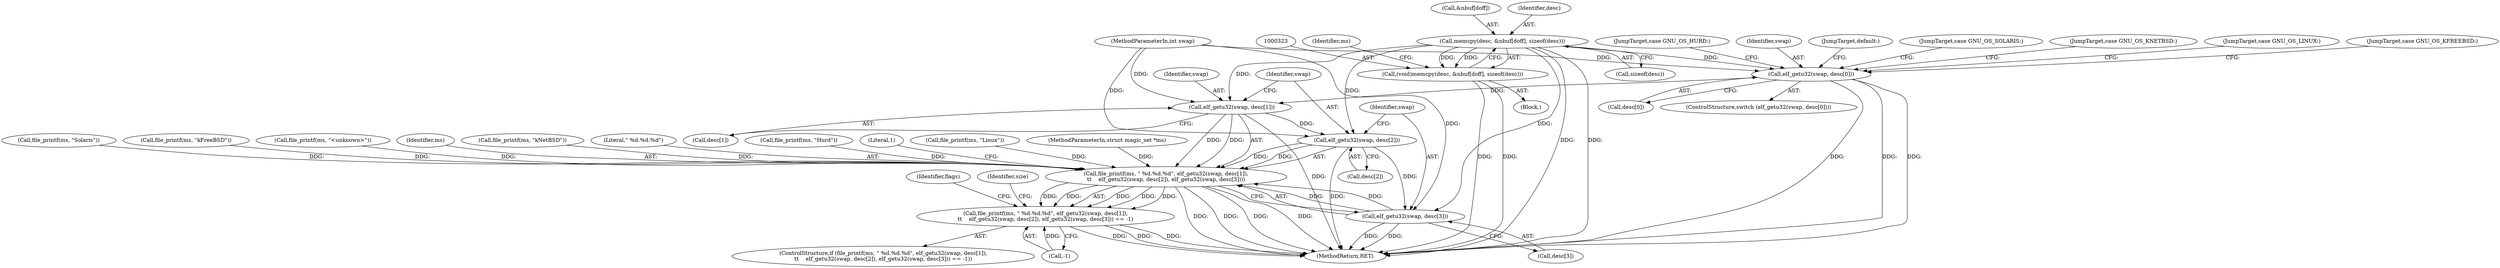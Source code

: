 digraph "0_file_b4c01141e5367f247b84dcaf6aefbb4e741842b8@API" {
"1000324" [label="(Call,memcpy(desc, &nbuf[doff], sizeof(desc)))"];
"1000322" [label="(Call,(void)memcpy(desc, &nbuf[doff], sizeof(desc)))"];
"1000342" [label="(Call,elf_getu32(swap, desc[0]))"];
"1000418" [label="(Call,elf_getu32(swap, desc[1]))"];
"1000415" [label="(Call,file_printf(ms, \" %d.%d.%d\", elf_getu32(swap, desc[1]),\n\t\t    elf_getu32(swap, desc[2]), elf_getu32(swap, desc[3])))"];
"1000414" [label="(Call,file_printf(ms, \" %d.%d.%d\", elf_getu32(swap, desc[1]),\n\t\t    elf_getu32(swap, desc[2]), elf_getu32(swap, desc[3])) == -1)"];
"1000423" [label="(Call,elf_getu32(swap, desc[2]))"];
"1000428" [label="(Call,elf_getu32(swap, desc[3]))"];
"1000423" [label="(Call,elf_getu32(swap, desc[2]))"];
"1000324" [label="(Call,memcpy(desc, &nbuf[doff], sizeof(desc)))"];
"1000403" [label="(JumpTarget,default:)"];
"1001237" [label="(MethodReturn,RET)"];
"1000430" [label="(Call,desc[3])"];
"1000373" [label="(Call,file_printf(ms, \"Solaris\"))"];
"1000370" [label="(JumpTarget,case GNU_OS_SOLARIS:)"];
"1000326" [label="(Call,&nbuf[doff])"];
"1000392" [label="(JumpTarget,case GNU_OS_KNETBSD:)"];
"1000384" [label="(Call,file_printf(ms, \"kFreeBSD\"))"];
"1000433" [label="(Call,-1)"];
"1000424" [label="(Identifier,swap)"];
"1000413" [label="(ControlStructure,if (file_printf(ms, \" %d.%d.%d\", elf_getu32(swap, desc[1]),\n\t\t    elf_getu32(swap, desc[2]), elf_getu32(swap, desc[3])) == -1))"];
"1000320" [label="(Block,)"];
"1000415" [label="(Call,file_printf(ms, \" %d.%d.%d\", elf_getu32(swap, desc[1]),\n\t\t    elf_getu32(swap, desc[2]), elf_getu32(swap, desc[3])))"];
"1000122" [label="(MethodParameterIn,int swap)"];
"1000425" [label="(Call,desc[2])"];
"1000406" [label="(Call,file_printf(ms, \"<unknown>\"))"];
"1000416" [label="(Identifier,ms)"];
"1000395" [label="(Call,file_printf(ms, \"kNetBSD\"))"];
"1000418" [label="(Call,elf_getu32(swap, desc[1]))"];
"1000330" [label="(Call,sizeof(desc))"];
"1000348" [label="(JumpTarget,case GNU_OS_LINUX:)"];
"1000322" [label="(Call,(void)memcpy(desc, &nbuf[doff], sizeof(desc)))"];
"1000439" [label="(Identifier,flags)"];
"1000417" [label="(Literal,\" %d.%d.%d\")"];
"1000419" [label="(Identifier,swap)"];
"1000429" [label="(Identifier,swap)"];
"1000381" [label="(JumpTarget,case GNU_OS_KFREEBSD:)"];
"1000359" [label="(JumpTarget,case GNU_OS_HURD:)"];
"1000344" [label="(Call,desc[0])"];
"1000341" [label="(ControlStructure,switch (elf_getu32(swap, desc[0])))"];
"1000428" [label="(Call,elf_getu32(swap, desc[3]))"];
"1000343" [label="(Identifier,swap)"];
"1000335" [label="(Identifier,ms)"];
"1000325" [label="(Identifier,desc)"];
"1000414" [label="(Call,file_printf(ms, \" %d.%d.%d\", elf_getu32(swap, desc[1]),\n\t\t    elf_getu32(swap, desc[2]), elf_getu32(swap, desc[3])) == -1)"];
"1000362" [label="(Call,file_printf(ms, \"Hurd\"))"];
"1000436" [label="(Identifier,size)"];
"1000434" [label="(Literal,1)"];
"1000351" [label="(Call,file_printf(ms, \"Linux\"))"];
"1000420" [label="(Call,desc[1])"];
"1000342" [label="(Call,elf_getu32(swap, desc[0]))"];
"1000117" [label="(MethodParameterIn,struct magic_set *ms)"];
"1000324" -> "1000322"  [label="AST: "];
"1000324" -> "1000330"  [label="CFG: "];
"1000325" -> "1000324"  [label="AST: "];
"1000326" -> "1000324"  [label="AST: "];
"1000330" -> "1000324"  [label="AST: "];
"1000322" -> "1000324"  [label="CFG: "];
"1000324" -> "1001237"  [label="DDG: "];
"1000324" -> "1001237"  [label="DDG: "];
"1000324" -> "1000322"  [label="DDG: "];
"1000324" -> "1000322"  [label="DDG: "];
"1000324" -> "1000342"  [label="DDG: "];
"1000324" -> "1000418"  [label="DDG: "];
"1000324" -> "1000423"  [label="DDG: "];
"1000324" -> "1000428"  [label="DDG: "];
"1000322" -> "1000320"  [label="AST: "];
"1000323" -> "1000322"  [label="AST: "];
"1000335" -> "1000322"  [label="CFG: "];
"1000322" -> "1001237"  [label="DDG: "];
"1000322" -> "1001237"  [label="DDG: "];
"1000342" -> "1000341"  [label="AST: "];
"1000342" -> "1000344"  [label="CFG: "];
"1000343" -> "1000342"  [label="AST: "];
"1000344" -> "1000342"  [label="AST: "];
"1000348" -> "1000342"  [label="CFG: "];
"1000359" -> "1000342"  [label="CFG: "];
"1000370" -> "1000342"  [label="CFG: "];
"1000381" -> "1000342"  [label="CFG: "];
"1000392" -> "1000342"  [label="CFG: "];
"1000403" -> "1000342"  [label="CFG: "];
"1000342" -> "1001237"  [label="DDG: "];
"1000342" -> "1001237"  [label="DDG: "];
"1000342" -> "1001237"  [label="DDG: "];
"1000122" -> "1000342"  [label="DDG: "];
"1000342" -> "1000418"  [label="DDG: "];
"1000418" -> "1000415"  [label="AST: "];
"1000418" -> "1000420"  [label="CFG: "];
"1000419" -> "1000418"  [label="AST: "];
"1000420" -> "1000418"  [label="AST: "];
"1000424" -> "1000418"  [label="CFG: "];
"1000418" -> "1001237"  [label="DDG: "];
"1000418" -> "1000415"  [label="DDG: "];
"1000418" -> "1000415"  [label="DDG: "];
"1000122" -> "1000418"  [label="DDG: "];
"1000418" -> "1000423"  [label="DDG: "];
"1000415" -> "1000414"  [label="AST: "];
"1000415" -> "1000428"  [label="CFG: "];
"1000416" -> "1000415"  [label="AST: "];
"1000417" -> "1000415"  [label="AST: "];
"1000423" -> "1000415"  [label="AST: "];
"1000428" -> "1000415"  [label="AST: "];
"1000434" -> "1000415"  [label="CFG: "];
"1000415" -> "1001237"  [label="DDG: "];
"1000415" -> "1001237"  [label="DDG: "];
"1000415" -> "1001237"  [label="DDG: "];
"1000415" -> "1001237"  [label="DDG: "];
"1000415" -> "1000414"  [label="DDG: "];
"1000415" -> "1000414"  [label="DDG: "];
"1000415" -> "1000414"  [label="DDG: "];
"1000415" -> "1000414"  [label="DDG: "];
"1000415" -> "1000414"  [label="DDG: "];
"1000406" -> "1000415"  [label="DDG: "];
"1000351" -> "1000415"  [label="DDG: "];
"1000373" -> "1000415"  [label="DDG: "];
"1000384" -> "1000415"  [label="DDG: "];
"1000362" -> "1000415"  [label="DDG: "];
"1000395" -> "1000415"  [label="DDG: "];
"1000117" -> "1000415"  [label="DDG: "];
"1000423" -> "1000415"  [label="DDG: "];
"1000423" -> "1000415"  [label="DDG: "];
"1000428" -> "1000415"  [label="DDG: "];
"1000428" -> "1000415"  [label="DDG: "];
"1000414" -> "1000413"  [label="AST: "];
"1000414" -> "1000433"  [label="CFG: "];
"1000433" -> "1000414"  [label="AST: "];
"1000436" -> "1000414"  [label="CFG: "];
"1000439" -> "1000414"  [label="CFG: "];
"1000414" -> "1001237"  [label="DDG: "];
"1000414" -> "1001237"  [label="DDG: "];
"1000414" -> "1001237"  [label="DDG: "];
"1000433" -> "1000414"  [label="DDG: "];
"1000423" -> "1000425"  [label="CFG: "];
"1000424" -> "1000423"  [label="AST: "];
"1000425" -> "1000423"  [label="AST: "];
"1000429" -> "1000423"  [label="CFG: "];
"1000423" -> "1001237"  [label="DDG: "];
"1000122" -> "1000423"  [label="DDG: "];
"1000423" -> "1000428"  [label="DDG: "];
"1000428" -> "1000430"  [label="CFG: "];
"1000429" -> "1000428"  [label="AST: "];
"1000430" -> "1000428"  [label="AST: "];
"1000428" -> "1001237"  [label="DDG: "];
"1000428" -> "1001237"  [label="DDG: "];
"1000122" -> "1000428"  [label="DDG: "];
}
